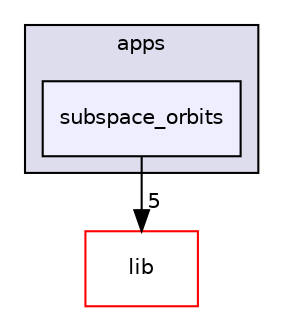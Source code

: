 digraph "src/apps/subspace_orbits" {
  compound=true
  node [ fontsize="10", fontname="Helvetica"];
  edge [ labelfontsize="10", labelfontname="Helvetica"];
  subgraph clusterdir_53adf0b982dc8545998aae3f283a5a58 {
    graph [ bgcolor="#ddddee", pencolor="black", label="apps" fontname="Helvetica", fontsize="10", URL="dir_53adf0b982dc8545998aae3f283a5a58.html"]
  dir_2626b6ceacb99c4583e7caeb046ff9ee [shape=box, label="subspace_orbits", style="filled", fillcolor="#eeeeff", pencolor="black", URL="dir_2626b6ceacb99c4583e7caeb046ff9ee.html"];
  }
  dir_c85d3e3c5052e9ad9ce18c6863244a25 [shape=box label="lib" fillcolor="white" style="filled" color="red" URL="dir_c85d3e3c5052e9ad9ce18c6863244a25.html"];
  dir_2626b6ceacb99c4583e7caeb046ff9ee->dir_c85d3e3c5052e9ad9ce18c6863244a25 [headlabel="5", labeldistance=1.5 headhref="dir_000022_000006.html"];
}
